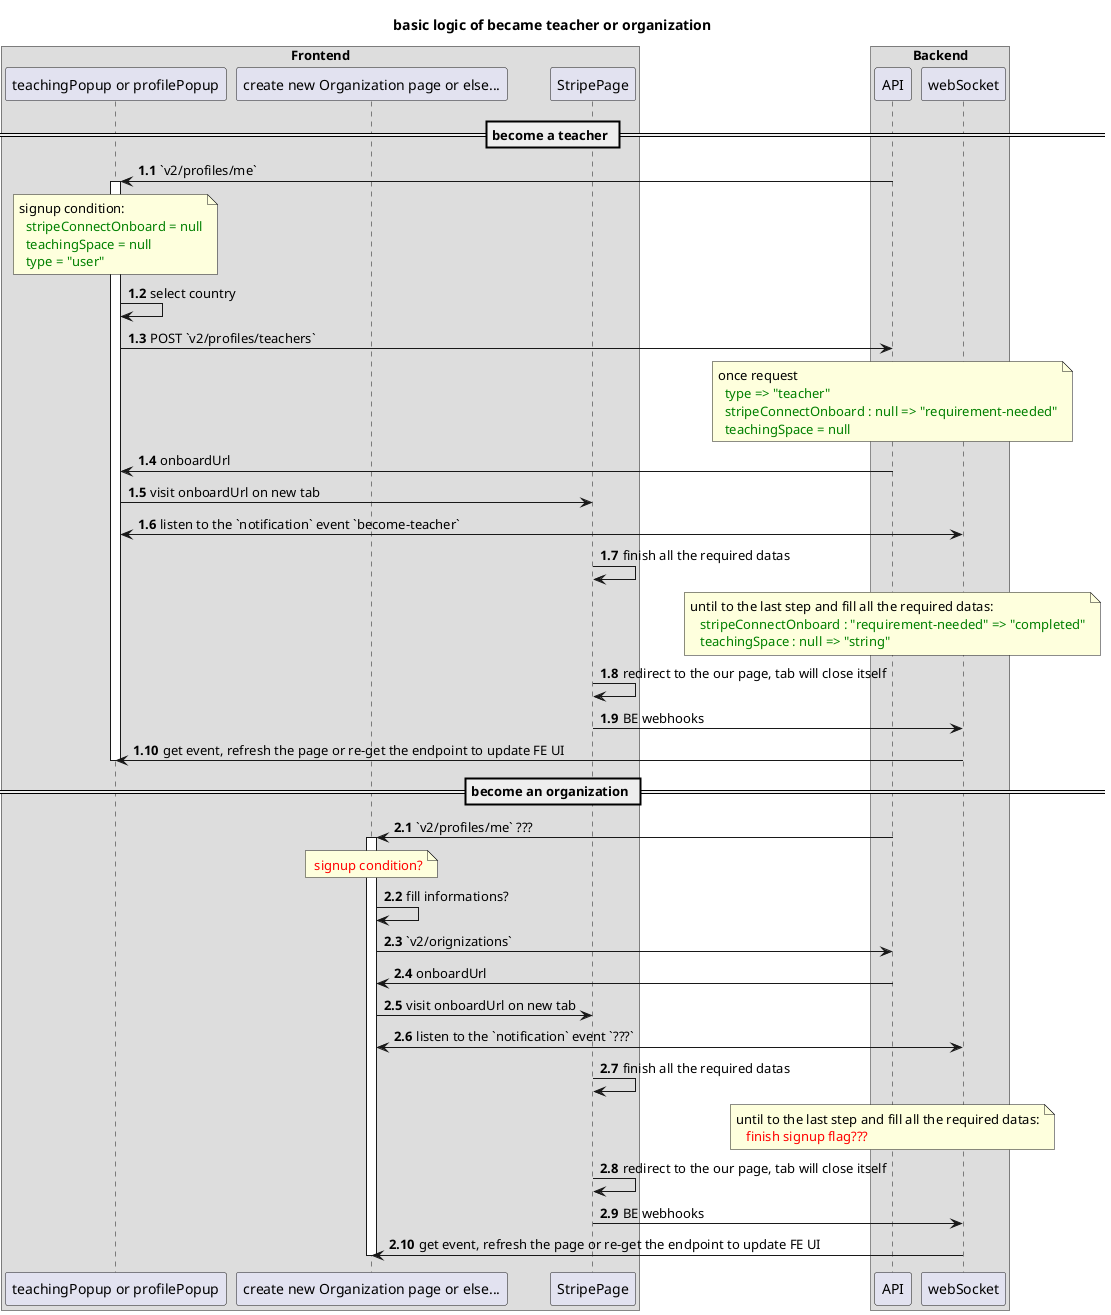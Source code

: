 @startuml
title "basic logic of became teacher or organization"

box "Frontend"
participant teacherCom as "teachingPopup or profilePopup"
participant orgCom as "create new Organization page or else..."
participant StripePage
end box

box "Backend"
participant API
participant webSocket
end box

== become a teacher ==
autonumber 1.1
teacherCom <- API: `v2/profiles/me`
activate teacherCom
note over teacherCom
signup condition:
<color green>  stripeConnectOnboard = null
<color green>  teachingSpace = null
<color green>  type = "user"
end note
teacherCom -> teacherCom: select country
teacherCom -> API: POST `v2/profiles/teachers`
note over API
once request
<color green>  type => "teacher"
<color green>  stripeConnectOnboard : null => "requirement-needed"
<color green>  teachingSpace = null
end note
teacherCom <- API: onboardUrl
teacherCom -> StripePage: visit onboardUrl on new tab
teacherCom <-> webSocket: listen to the `notification` event `become-teacher`

StripePage -> StripePage: finish all the required datas
note over API
  until to the last step and fill all the required datas:
  <color green>   stripeConnectOnboard : "requirement-needed" => "completed"
  <color green>   teachingSpace : null => "string"
end note
StripePage -> StripePage: redirect to the our page, tab will close itself
StripePage -> webSocket: BE webhooks
webSocket -> teacherCom: get event, refresh the page or re-get the endpoint to update FE UI
deactivate teacherCom


== become an organization ==
autonumber 2.1
orgCom <- API: `v2/profiles/me` ???
activate orgCom
note over orgCom
<color red> signup condition?
end note
orgCom -> orgCom: fill informations?
orgCom -> API: `v2/orignizations`
orgCom <- API: onboardUrl
orgCom -> StripePage: visit onboardUrl on new tab
orgCom <-> webSocket: listen to the `notification` event `???`

StripePage -> StripePage: finish all the required datas
note over API
  until to the last step and fill all the required datas:
  <color red>   finish signup flag???
end note
StripePage -> StripePage: redirect to the our page, tab will close itself
StripePage -> webSocket: BE webhooks
webSocket -> orgCom: get event, refresh the page or re-get the endpoint to update FE UI
deactivate orgCom
@enduml